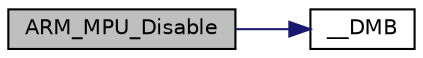 digraph "ARM_MPU_Disable"
{
 // LATEX_PDF_SIZE
  edge [fontname="Helvetica",fontsize="10",labelfontname="Helvetica",labelfontsize="10"];
  node [fontname="Helvetica",fontsize="10",shape=record];
  rankdir="LR";
  Node1 [label="ARM_MPU_Disable",height=0.2,width=0.4,color="black", fillcolor="grey75", style="filled", fontcolor="black",tooltip="Disable the MPU."];
  Node1 -> Node2 [color="midnightblue",fontsize="10",style="solid",fontname="Helvetica"];
  Node2 [label="__DMB",height=0.2,width=0.4,color="black", fillcolor="white", style="filled",URL="$group__CMSIS__Core__InstructionInterface.html#gab1ea24daaaaee9c828f90cbca330cb5e",tooltip="Data Memory Barrier."];
}
